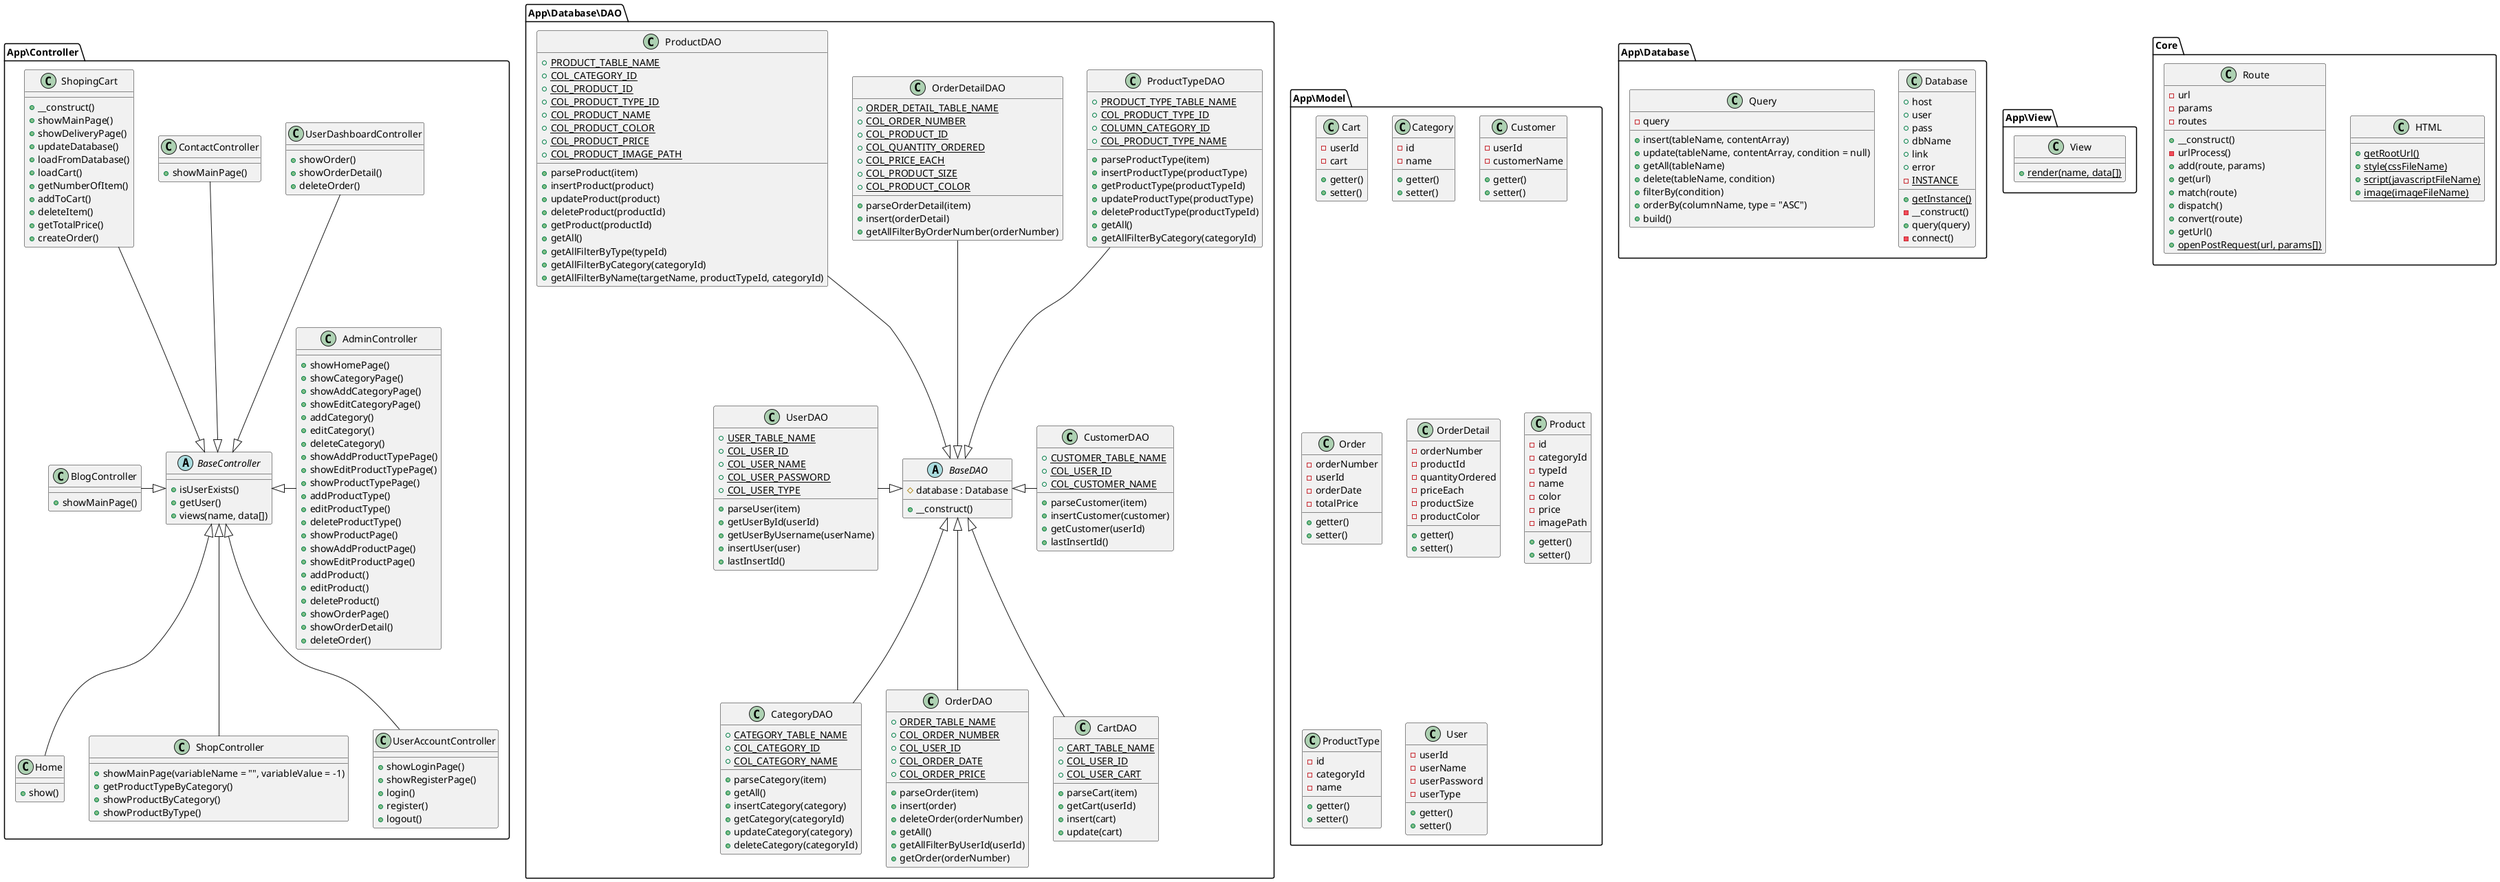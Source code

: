 @startuml class_diagram
page 1x4
top to bottom direction

namespace App\Controller {
    class UserAccountController extends BaseController {
        + showLoginPage()
        + showRegisterPage()
        + login()
        + register()
        + logout()
    }

    abstract class BaseController {
        + isUserExists()
        + getUser()
        + views(name, data[])
    }

    class Home extends BaseController {
        + show()
    }

    class ShopController extends BaseController {
        + showMainPage(variableName = "", variableValue = -1)
        + getProductTypeByCategory()
        + showProductByCategory()
        + showProductByType()
    }

    class BlogController {
        + showMainPage()
    }

    class ContactController{
        + showMainPage()
    }

    class ShopingCart {
        + __construct()
        + showMainPage()
        + showDeliveryPage()
        + updateDatabase()
        + loadFromDatabase()
        + loadCart()
        + getNumberOfItem()
        + addToCart()
        + deleteItem()
        + getTotalPrice()
        + createOrder()
    }

    class UserDashboardController {
        + showOrder()
        + showOrderDetail()
        + deleteOrder()
    }

    class AdminController {
        + showHomePage()
        + showCategoryPage()
        + showAddCategoryPage()
        + showEditCategoryPage()
        + addCategory()
        + editCategory()
        + deleteCategory()
        + showAddProductTypePage()
        + showEditProductTypePage() 
        + showProductTypePage()
        + addProductType()
        + editProductType()
        + deleteProductType()
        + showProductPage()
        + showAddProductPage()
        + showEditProductPage()
        + addProduct()
        + editProduct()
        + deleteProduct()
        + showOrderPage()
        + showOrderDetail()
        + deleteOrder()
    }

    BaseController <|-l- UserDashboardController
    BaseController <|-r- AdminController
    BaseController <|-l- BlogController
    ContactController <-[hidden]- BlogController
    UserDashboardController <-[hidden]- BlogController
    BaseController <|-l- ContactController
    BaseController <|-l- ShopingCart
    ShopingCart <-[hidden]- BlogController
}

namespace App\Model {
    class Cart {
        - userId
        - cart
        + getter()
        + setter()
    }

    class Category {
        - id
        - name
        + getter()
        + setter()
    }

    class Customer {
        - userId
        - customerName
        + getter()
        + setter()
    }

    class Order {
        - orderNumber
        - userId
        - orderDate
        - totalPrice
        + getter()
        + setter()
    }

    class OrderDetail {
        - orderNumber
        - productId
        - quantityOrdered
        - priceEach
        - productSize
        - productColor
        + getter()
        + setter()
    }

    class Product {
        - id
        - categoryId
        - typeId
        - name
        - color
        - price
        - imagePath
        + getter()
        + setter()
    }

    
    class ProductType {
        - id
        - categoryId
        - name
        + getter()
        + setter()
    }

    class User {
        - userId
        - userName
        - userPassword
        - userType
        + getter()
        + setter()
    }
}

namespace App\Database\DAO {
    abstract class BaseDAO {
        # database : Database
        + __construct()
    }

    class CartDAO {
        + {static} CART_TABLE_NAME
        + {static} COL_USER_ID
        + {static} COL_USER_CART

        + parseCart(item)
        + getCart(userId)
        + insert(cart)
        + update(cart)
    }

    class CategoryDAO {
        + {static} CATEGORY_TABLE_NAME
        + {static} COL_CATEGORY_ID
        + {static} COL_CATEGORY_NAME

        + parseCategory(item)
        + getAll()
        + insertCategory(category)
        + getCategory(categoryId)
        + updateCategory(category)
        + deleteCategory(categoryId)
    }

    class CustomerDAO{
        + {static} CUSTOMER_TABLE_NAME
        + {static} COL_USER_ID
        + {static} COL_CUSTOMER_NAME

        + parseCustomer(item)
        + insertCustomer(customer)
        + getCustomer(userId)
        + lastInsertId()
    }

    class OrderDAO{
        + {static} ORDER_TABLE_NAME
        + {static} COL_ORDER_NUMBER
        + {static} COL_USER_ID
        + {static} COL_ORDER_DATE
        + {static} COL_ORDER_PRICE

        + parseOrder(item)
        + insert(order)
        + deleteOrder(orderNumber)
        + getAll()
        + getAllFilterByUserId(userId)
        + getOrder(orderNumber)
    }

    class OrderDetailDAO {
        + {static} ORDER_DETAIL_TABLE_NAME
        + {static} COL_ORDER_NUMBER
        + {static} COL_PRODUCT_ID
        + {static} COL_QUANTITY_ORDERED
        + {static} COL_PRICE_EACH
        + {static} COL_PRODUCT_SIZE
        + {static} COL_PRODUCT_COLOR

        + parseOrderDetail(item)
        + insert(orderDetail)
        + getAllFilterByOrderNumber(orderNumber)
    }

    class ProductDAO {
        + {static} PRODUCT_TABLE_NAME
        + {static} COL_CATEGORY_ID
        + {static} COL_PRODUCT_ID
        + {static} COL_PRODUCT_TYPE_ID
        + {static} COL_PRODUCT_NAME
        + {static} COL_PRODUCT_COLOR
        + {static} COL_PRODUCT_PRICE
        + {static} COL_PRODUCT_IMAGE_PATH

        + parseProduct(item)
        + insertProduct(product)
        + updateProduct(product)
        + deleteProduct(productId)
        + getProduct(productId)
        + getAll()
        + getAllFilterByType(typeId)
        + getAllFilterByCategory(categoryId)
        + getAllFilterByName(targetName, productTypeId, categoryId)
    }

    class ProductTypeDAO {
        + {static} PRODUCT_TYPE_TABLE_NAME
        + {static} COL_PRODUCT_TYPE_ID
        + {static} COLUMN_CATEGORY_ID
        + {static} COL_PRODUCT_TYPE_NAME

        + parseProductType(item)
        + insertProductType(productType)
        + getProductType(productTypeId)
        + updateProductType(productType)
        + deleteProductType(productTypeId)
        + getAll()
        + getAllFilterByCategory(categoryId)
    }

    class UserDAO {
        + {static} USER_TABLE_NAME
        + {static} COL_USER_ID
        + {static} COL_USER_NAME
        + {static} COL_USER_PASSWORD
        + {static} COL_USER_TYPE

        + parseUser(item)
        + getUserById(userId)
        + getUserByUsername(userName)
        + insertUser(user)
        + lastInsertId()
    }

    BaseDAO <|-l- UserDAO
    BaseDAO <|-u- ProductTypeDAO
    BaseDAO <|-u- ProductDAO
    BaseDAO <|-u- OrderDetailDAO
    BaseDAO <|-d- OrderDAO
    BaseDAO <|-r- CustomerDAO
    BaseDAO <|-d- CartDAO
    BaseDAO <|-d- CategoryDAO
}

namespace App\Database {

    class Database {
        + host
        + user
        + pass
        + dbName
        + link
        + error
        - {static} INSTANCE
        + {static} getInstance()
        - __construct()
        + query(query)
        - connect()
    }

    class Query {
        - query
        + insert(tableName, contentArray)
        + update(tableName, contentArray, condition = null)
        + getAll(tableName)
        + delete(tableName, condition)
        + filterBy(condition)
        + orderBy(columnName, type = "ASC")
        + build()
    }
}

namespace App\View {
    class View {
        + {static} render(name, data[])
    }
}

namespace Core {
    class HTML {
        + {static} getRootUrl()
        + {static} style(cssFileName)
        + {static} script(javascriptFileName)
        + {static} image(imageFileName)
    }

    class Route {
        - url
        - params
        - routes
        + __construct()
        - urlProcess()
        + add(route, params)
        + get(url)
        + match(route)
        + dispatch()
        + convert(route)
        + getUrl()
        + {static} openPostRequest(url, params[])
    }
}
@enduml